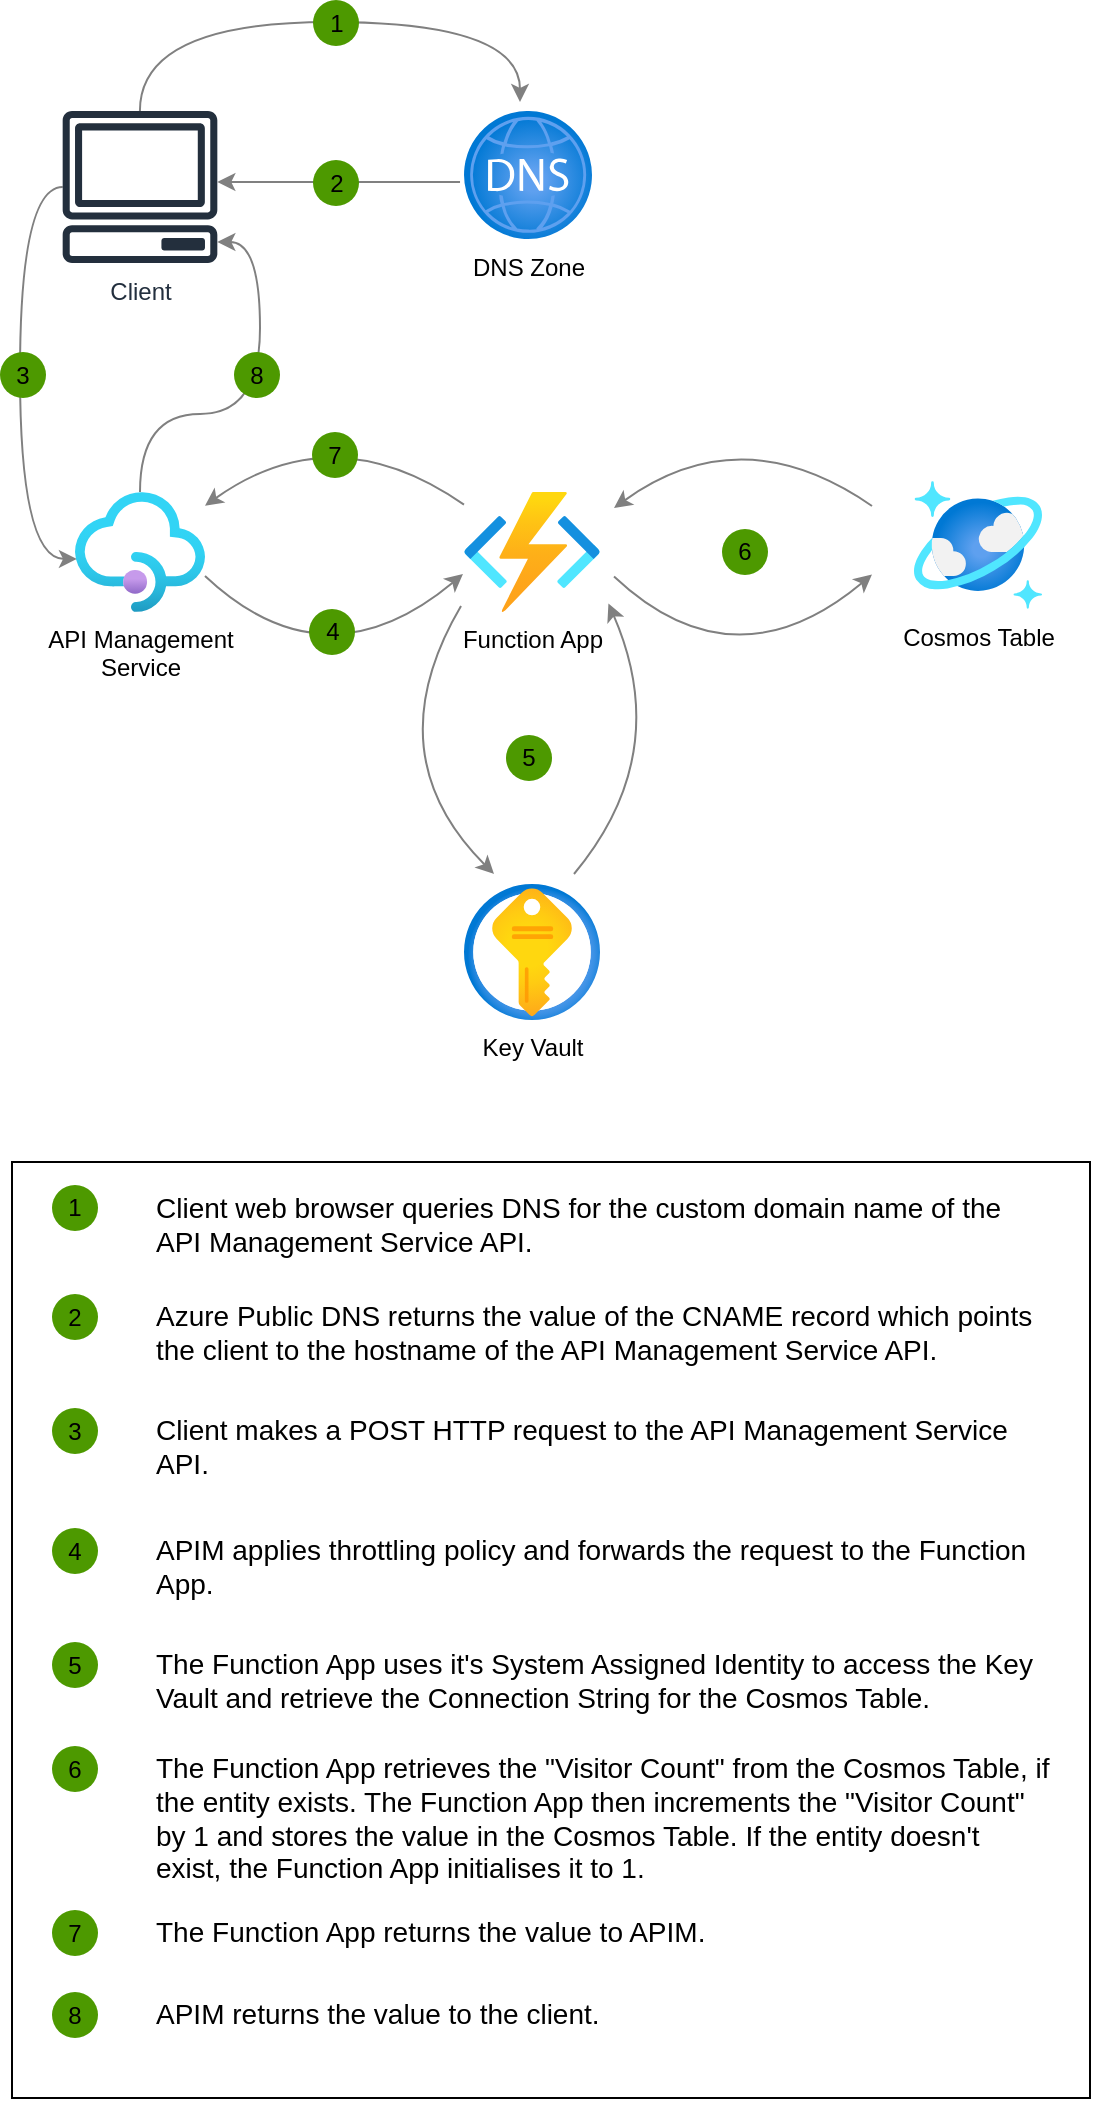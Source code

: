 <mxfile version="24.3.1" type="github">
  <diagram id="WI9T0HZ2pTsCkuznbFz-" name="Page-1">
    <mxGraphModel dx="1674" dy="939" grid="1" gridSize="10" guides="1" tooltips="1" connect="1" arrows="1" fold="1" page="1" pageScale="1" pageWidth="827" pageHeight="1169" math="0" shadow="0">
      <root>
        <mxCell id="0" />
        <mxCell id="1" parent="0" />
        <mxCell id="55kkj2fP2kc5KDoWpac7-28" value="" style="group" vertex="1" connectable="0" parent="1">
          <mxGeometry x="144" y="656" width="539" height="468" as="geometry" />
        </mxCell>
        <mxCell id="qhazRgXepDI2F2iA60wV-1" value="" style="rounded=0;whiteSpace=wrap;html=1;fontSize=22;labelBackgroundColor=none;" parent="55kkj2fP2kc5KDoWpac7-28" vertex="1">
          <mxGeometry width="539" height="468" as="geometry" />
        </mxCell>
        <mxCell id="55kkj2fP2kc5KDoWpac7-20" value="" style="group" vertex="1" connectable="0" parent="55kkj2fP2kc5KDoWpac7-28">
          <mxGeometry x="20" y="11.5" width="498.5" height="36.5" as="geometry" />
        </mxCell>
        <mxCell id="qhazRgXepDI2F2iA60wV-11" value="&lt;span&gt;Client web browser queries DNS for the custom domain name of the API Management Service API.&lt;/span&gt;" style="text;html=1;align=left;verticalAlign=top;spacingTop=-4;fontSize=14;labelBackgroundColor=none;whiteSpace=wrap;" parent="55kkj2fP2kc5KDoWpac7-20" vertex="1">
          <mxGeometry x="49.5" width="449" height="36.5" as="geometry" />
        </mxCell>
        <mxCell id="qhazRgXepDI2F2iA60wV-22" value="1" style="ellipse;whiteSpace=wrap;html=1;aspect=fixed;fillColor=#4D9900;strokeColor=none;labelBackgroundColor=none;" parent="55kkj2fP2kc5KDoWpac7-20" vertex="1">
          <mxGeometry width="23" height="23" as="geometry" />
        </mxCell>
        <mxCell id="55kkj2fP2kc5KDoWpac7-21" value="" style="group" vertex="1" connectable="0" parent="55kkj2fP2kc5KDoWpac7-28">
          <mxGeometry x="20" y="66" width="499.5" height="43.5" as="geometry" />
        </mxCell>
        <mxCell id="qhazRgXepDI2F2iA60wV-12" value="&lt;span&gt;Azure Public DNS returns the value of the CNAME record which points the client to the hostname of the API Management Service API.&lt;/span&gt;" style="text;html=1;align=left;verticalAlign=top;spacingTop=-4;fontSize=14;labelBackgroundColor=none;whiteSpace=wrap;" parent="55kkj2fP2kc5KDoWpac7-21" vertex="1">
          <mxGeometry x="49.5" width="450" height="43.5" as="geometry" />
        </mxCell>
        <mxCell id="qhazRgXepDI2F2iA60wV-23" value="2" style="ellipse;whiteSpace=wrap;html=1;aspect=fixed;fillColor=#4D9900;strokeColor=none;labelBackgroundColor=none;" parent="55kkj2fP2kc5KDoWpac7-21" vertex="1">
          <mxGeometry width="23" height="23" as="geometry" />
        </mxCell>
        <mxCell id="55kkj2fP2kc5KDoWpac7-22" value="" style="group" vertex="1" connectable="0" parent="55kkj2fP2kc5KDoWpac7-28">
          <mxGeometry x="20" y="123" width="499.5" height="45.5" as="geometry" />
        </mxCell>
        <mxCell id="qhazRgXepDI2F2iA60wV-13" value="&lt;span&gt;Client makes a POST HTTP request to the API Management Service API.&lt;/span&gt;" style="text;html=1;align=left;verticalAlign=top;spacingTop=-4;fontSize=14;labelBackgroundColor=none;whiteSpace=wrap;" parent="55kkj2fP2kc5KDoWpac7-22" vertex="1">
          <mxGeometry x="49.5" width="450" height="45.5" as="geometry" />
        </mxCell>
        <mxCell id="qhazRgXepDI2F2iA60wV-24" value="3" style="ellipse;whiteSpace=wrap;html=1;aspect=fixed;fillColor=#4D9900;strokeColor=none;labelBackgroundColor=none;" parent="55kkj2fP2kc5KDoWpac7-22" vertex="1">
          <mxGeometry width="23" height="23" as="geometry" />
        </mxCell>
        <mxCell id="55kkj2fP2kc5KDoWpac7-23" value="" style="group" vertex="1" connectable="0" parent="55kkj2fP2kc5KDoWpac7-28">
          <mxGeometry x="20" y="183" width="499.5" height="41" as="geometry" />
        </mxCell>
        <mxCell id="qhazRgXepDI2F2iA60wV-14" value="&lt;span&gt;APIM applies throttling policy and forwards the request to the Function App.&lt;/span&gt;" style="text;html=1;align=left;verticalAlign=top;spacingTop=-4;fontSize=14;labelBackgroundColor=none;whiteSpace=wrap;" parent="55kkj2fP2kc5KDoWpac7-23" vertex="1">
          <mxGeometry x="49.5" width="450" height="41" as="geometry" />
        </mxCell>
        <mxCell id="qhazRgXepDI2F2iA60wV-25" value="4" style="ellipse;whiteSpace=wrap;html=1;aspect=fixed;fillColor=#4D9900;strokeColor=none;labelBackgroundColor=none;" parent="55kkj2fP2kc5KDoWpac7-23" vertex="1">
          <mxGeometry width="23" height="23" as="geometry" />
        </mxCell>
        <mxCell id="55kkj2fP2kc5KDoWpac7-24" value="" style="group" vertex="1" connectable="0" parent="55kkj2fP2kc5KDoWpac7-28">
          <mxGeometry x="20" y="240" width="498.5" height="42.5" as="geometry" />
        </mxCell>
        <mxCell id="qhazRgXepDI2F2iA60wV-15" value="&lt;span&gt;The Function App uses it&#39;s System Assigned Identity to access the Key Vault and retrieve the Connection String for the Cosmos Table.&lt;/span&gt;" style="text;html=1;align=left;verticalAlign=top;spacingTop=-4;fontSize=14;labelBackgroundColor=none;whiteSpace=wrap;" parent="55kkj2fP2kc5KDoWpac7-24" vertex="1">
          <mxGeometry x="49.5" width="449" height="42.5" as="geometry" />
        </mxCell>
        <mxCell id="qhazRgXepDI2F2iA60wV-26" value="5" style="ellipse;whiteSpace=wrap;html=1;aspect=fixed;fillColor=#4D9900;strokeColor=none;labelBackgroundColor=none;" parent="55kkj2fP2kc5KDoWpac7-24" vertex="1">
          <mxGeometry width="23" height="23" as="geometry" />
        </mxCell>
        <mxCell id="55kkj2fP2kc5KDoWpac7-25" value="" style="group" vertex="1" connectable="0" parent="55kkj2fP2kc5KDoWpac7-28">
          <mxGeometry x="20" y="292" width="499.5" height="79.5" as="geometry" />
        </mxCell>
        <mxCell id="qhazRgXepDI2F2iA60wV-16" value="&lt;span&gt;The Function App retrieves the &quot;Visitor Count&quot; from the Cosmos Table, if the entity exists. The Function App then increments the &quot;Visitor Count&quot; by 1 and stores the value in the Cosmos Table. If the entity doesn&#39;t exist, the Function App initialises it to 1.&lt;/span&gt;" style="text;html=1;align=left;verticalAlign=top;spacingTop=-4;fontSize=14;labelBackgroundColor=none;whiteSpace=wrap;" parent="55kkj2fP2kc5KDoWpac7-25" vertex="1">
          <mxGeometry x="49.5" width="450" height="79.5" as="geometry" />
        </mxCell>
        <mxCell id="qhazRgXepDI2F2iA60wV-27" value="6" style="ellipse;whiteSpace=wrap;html=1;aspect=fixed;fillColor=#4D9900;strokeColor=none;labelBackgroundColor=none;" parent="55kkj2fP2kc5KDoWpac7-25" vertex="1">
          <mxGeometry width="23" height="23" as="geometry" />
        </mxCell>
        <mxCell id="55kkj2fP2kc5KDoWpac7-26" value="" style="group" vertex="1" connectable="0" parent="55kkj2fP2kc5KDoWpac7-28">
          <mxGeometry x="20" y="374" width="498.5" height="30" as="geometry" />
        </mxCell>
        <mxCell id="qhazRgXepDI2F2iA60wV-17" value="&lt;span&gt;The Function App returns the value to APIM.&lt;/span&gt;" style="text;html=1;align=left;verticalAlign=top;spacingTop=-4;fontSize=14;labelBackgroundColor=none;whiteSpace=wrap;" parent="55kkj2fP2kc5KDoWpac7-26" vertex="1">
          <mxGeometry x="49.5" width="449" height="30" as="geometry" />
        </mxCell>
        <mxCell id="qhazRgXepDI2F2iA60wV-28" value="7" style="ellipse;whiteSpace=wrap;html=1;aspect=fixed;fillColor=#4D9900;strokeColor=none;labelBackgroundColor=none;" parent="55kkj2fP2kc5KDoWpac7-26" vertex="1">
          <mxGeometry width="23" height="23" as="geometry" />
        </mxCell>
        <mxCell id="55kkj2fP2kc5KDoWpac7-27" value="" style="group" vertex="1" connectable="0" parent="55kkj2fP2kc5KDoWpac7-28">
          <mxGeometry x="20" y="415" width="498.5" height="30" as="geometry" />
        </mxCell>
        <mxCell id="55kkj2fP2kc5KDoWpac7-18" value="&lt;span&gt;APIM returns the value to the client.&lt;/span&gt;" style="text;html=1;align=left;verticalAlign=top;spacingTop=-4;fontSize=14;labelBackgroundColor=none;whiteSpace=wrap;" vertex="1" parent="55kkj2fP2kc5KDoWpac7-27">
          <mxGeometry x="49.5" width="449" height="30" as="geometry" />
        </mxCell>
        <mxCell id="55kkj2fP2kc5KDoWpac7-19" value="8" style="ellipse;whiteSpace=wrap;html=1;aspect=fixed;fillColor=#4D9900;strokeColor=none;labelBackgroundColor=none;" vertex="1" parent="55kkj2fP2kc5KDoWpac7-27">
          <mxGeometry width="23" height="23" as="geometry" />
        </mxCell>
        <mxCell id="55kkj2fP2kc5KDoWpac7-29" value="" style="group" vertex="1" connectable="0" parent="1">
          <mxGeometry x="138" y="75" width="521" height="510" as="geometry" />
        </mxCell>
        <mxCell id="AcxdMaKK0mU5kZiv2lnr-41" style="edgeStyle=elbowEdgeStyle;rounded=0;orthogonalLoop=1;jettySize=auto;elbow=vertical;html=1;strokeColor=#808080;exitX=-0.031;exitY=0.555;exitDx=0;exitDy=0;exitPerimeter=0;" parent="55kkj2fP2kc5KDoWpac7-29" edge="1" target="55kkj2fP2kc5KDoWpac7-1" source="juHsk3jinzTreZJwjGsc-8">
          <mxGeometry relative="1" as="geometry">
            <mxPoint x="174.5" y="283" as="sourcePoint" />
            <mxPoint x="389.5" y="283" as="targetPoint" />
          </mxGeometry>
        </mxCell>
        <mxCell id="AcxdMaKK0mU5kZiv2lnr-48" style="rounded=0;orthogonalLoop=1;jettySize=auto;elbow=vertical;html=1;strokeColor=#808080;curved=1;" parent="55kkj2fP2kc5KDoWpac7-29" edge="1" target="juHsk3jinzTreZJwjGsc-9" source="juHsk3jinzTreZJwjGsc-5">
          <mxGeometry relative="1" as="geometry">
            <mxPoint x="242.098" y="199" as="sourcePoint" />
            <mxPoint x="108.66" y="268.76" as="targetPoint" />
            <Array as="points">
              <mxPoint x="167" y="207" />
            </Array>
          </mxGeometry>
        </mxCell>
        <mxCell id="AcxdMaKK0mU5kZiv2lnr-42" style="edgeStyle=orthogonalEdgeStyle;rounded=0;orthogonalLoop=1;jettySize=auto;elbow=vertical;html=1;strokeColor=#808080;curved=1;" parent="55kkj2fP2kc5KDoWpac7-29" source="55kkj2fP2kc5KDoWpac7-1" edge="1">
          <mxGeometry relative="1" as="geometry">
            <mxPoint x="260" y="51" as="targetPoint" />
            <Array as="points">
              <mxPoint x="70" y="11" />
              <mxPoint x="260" y="11" />
            </Array>
          </mxGeometry>
        </mxCell>
        <mxCell id="AcxdMaKK0mU5kZiv2lnr-43" style="edgeStyle=elbowEdgeStyle;rounded=0;orthogonalLoop=1;jettySize=auto;elbow=vertical;html=1;strokeColor=#808080;entryX=0.015;entryY=0.558;entryDx=0;entryDy=0;entryPerimeter=0;curved=1;" parent="55kkj2fP2kc5KDoWpac7-29" target="juHsk3jinzTreZJwjGsc-9" edge="1" source="55kkj2fP2kc5KDoWpac7-1">
          <mxGeometry relative="1" as="geometry">
            <mxPoint x="200" y="294.5" as="sourcePoint" />
            <mxPoint x="200" y="519.25" as="targetPoint" />
            <Array as="points">
              <mxPoint x="10" y="171" />
            </Array>
          </mxGeometry>
        </mxCell>
        <mxCell id="RLjyjs_sm2IHfBNOWAbh-1" value="3" style="ellipse;whiteSpace=wrap;html=1;aspect=fixed;fillColor=#4D9900;strokeColor=none;labelBackgroundColor=none;" parent="55kkj2fP2kc5KDoWpac7-29" vertex="1">
          <mxGeometry y="176" width="23" height="23" as="geometry" />
        </mxCell>
        <mxCell id="RLjyjs_sm2IHfBNOWAbh-3" value="1" style="ellipse;whiteSpace=wrap;html=1;aspect=fixed;fillColor=#4D9900;strokeColor=none;labelBackgroundColor=none;" parent="55kkj2fP2kc5KDoWpac7-29" vertex="1">
          <mxGeometry x="156.5" width="23" height="23" as="geometry" />
        </mxCell>
        <mxCell id="RLjyjs_sm2IHfBNOWAbh-4" value="2" style="ellipse;whiteSpace=wrap;html=1;aspect=fixed;fillColor=#4D9900;strokeColor=none;labelBackgroundColor=none;" parent="55kkj2fP2kc5KDoWpac7-29" vertex="1">
          <mxGeometry x="156.5" y="80" width="23" height="23" as="geometry" />
        </mxCell>
        <mxCell id="juHsk3jinzTreZJwjGsc-5" value="Function App" style="image;aspect=fixed;html=1;points=[];align=center;fontSize=12;image=img/lib/azure2/compute/Function_Apps.svg;" parent="55kkj2fP2kc5KDoWpac7-29" vertex="1">
          <mxGeometry x="232" y="246" width="68" height="60" as="geometry" />
        </mxCell>
        <mxCell id="juHsk3jinzTreZJwjGsc-6" value="Cosmos Table" style="image;aspect=fixed;html=1;points=[];align=center;fontSize=12;image=img/lib/azure2/databases/Azure_Cosmos_DB.svg;" parent="55kkj2fP2kc5KDoWpac7-29" vertex="1">
          <mxGeometry x="457" y="240.5" width="64" height="64" as="geometry" />
        </mxCell>
        <mxCell id="juHsk3jinzTreZJwjGsc-7" value="Key Vault" style="image;aspect=fixed;html=1;points=[];align=center;fontSize=12;image=img/lib/azure2/security/Key_Vaults.svg;" parent="55kkj2fP2kc5KDoWpac7-29" vertex="1">
          <mxGeometry x="232" y="442" width="68" height="68" as="geometry" />
        </mxCell>
        <mxCell id="juHsk3jinzTreZJwjGsc-8" value="DNS Zone" style="image;aspect=fixed;html=1;points=[];align=center;fontSize=12;image=img/lib/azure2/networking/DNS_Zones.svg;" parent="55kkj2fP2kc5KDoWpac7-29" vertex="1">
          <mxGeometry x="232" y="55.5" width="64" height="64" as="geometry" />
        </mxCell>
        <mxCell id="55kkj2fP2kc5KDoWpac7-5" style="edgeStyle=orthogonalEdgeStyle;rounded=0;orthogonalLoop=1;jettySize=auto;html=1;curved=1;strokeColor=#808080;" edge="1" parent="55kkj2fP2kc5KDoWpac7-29" source="juHsk3jinzTreZJwjGsc-9" target="55kkj2fP2kc5KDoWpac7-1">
          <mxGeometry relative="1" as="geometry">
            <Array as="points">
              <mxPoint x="70" y="207" />
              <mxPoint x="130" y="207" />
              <mxPoint x="130" y="121" />
            </Array>
          </mxGeometry>
        </mxCell>
        <mxCell id="juHsk3jinzTreZJwjGsc-9" value="API Management&lt;div&gt;Service&lt;/div&gt;" style="image;aspect=fixed;html=1;points=[];align=center;fontSize=12;image=img/lib/azure2/app_services/API_Management_Services.svg;" parent="55kkj2fP2kc5KDoWpac7-29" vertex="1">
          <mxGeometry x="37.5" y="246" width="65" height="60" as="geometry" />
        </mxCell>
        <mxCell id="55kkj2fP2kc5KDoWpac7-1" value="Client" style="sketch=0;outlineConnect=0;fontColor=#232F3E;gradientColor=none;fillColor=#232F3D;strokeColor=none;dashed=0;verticalLabelPosition=bottom;verticalAlign=top;align=center;html=1;fontSize=12;fontStyle=0;aspect=fixed;pointerEvents=1;shape=mxgraph.aws4.client;" vertex="1" parent="55kkj2fP2kc5KDoWpac7-29">
          <mxGeometry x="31" y="55.5" width="78" height="76" as="geometry" />
        </mxCell>
        <mxCell id="55kkj2fP2kc5KDoWpac7-8" style="rounded=0;orthogonalLoop=1;jettySize=auto;elbow=vertical;html=1;strokeColor=#808080;curved=1;" edge="1" parent="55kkj2fP2kc5KDoWpac7-29">
          <mxGeometry relative="1" as="geometry">
            <mxPoint x="102.5" y="288" as="sourcePoint" />
            <mxPoint x="231.5" y="287" as="targetPoint" />
            <Array as="points">
              <mxPoint x="162.5" y="344.5" />
            </Array>
          </mxGeometry>
        </mxCell>
        <mxCell id="RLjyjs_sm2IHfBNOWAbh-5" value="4" style="ellipse;whiteSpace=wrap;html=1;aspect=fixed;fillColor=#4D9900;strokeColor=none;labelBackgroundColor=none;" parent="55kkj2fP2kc5KDoWpac7-29" vertex="1">
          <mxGeometry x="154.5" y="304.5" width="23" height="23" as="geometry" />
        </mxCell>
        <mxCell id="55kkj2fP2kc5KDoWpac7-10" style="rounded=0;orthogonalLoop=1;jettySize=auto;elbow=vertical;html=1;strokeColor=#808080;entryX=1.062;entryY=0.929;entryDx=0;entryDy=0;entryPerimeter=0;curved=1;" edge="1" parent="55kkj2fP2kc5KDoWpac7-29" target="juHsk3jinzTreZJwjGsc-5">
          <mxGeometry relative="1" as="geometry">
            <mxPoint x="287" y="437" as="sourcePoint" />
            <mxPoint x="274" y="307" as="targetPoint" />
            <Array as="points">
              <mxPoint x="337" y="377" />
            </Array>
          </mxGeometry>
        </mxCell>
        <mxCell id="AcxdMaKK0mU5kZiv2lnr-47" style="rounded=0;orthogonalLoop=1;jettySize=auto;elbow=vertical;html=1;strokeColor=#808080;exitX=-0.022;exitY=0.95;exitDx=0;exitDy=0;exitPerimeter=0;curved=1;" parent="55kkj2fP2kc5KDoWpac7-29" edge="1" source="juHsk3jinzTreZJwjGsc-5">
          <mxGeometry relative="1" as="geometry">
            <mxPoint x="347" y="337.5" as="sourcePoint" />
            <mxPoint x="247" y="437" as="targetPoint" />
            <Array as="points">
              <mxPoint x="187" y="377" />
            </Array>
          </mxGeometry>
        </mxCell>
        <mxCell id="RLjyjs_sm2IHfBNOWAbh-6" value="5" style="ellipse;whiteSpace=wrap;html=1;aspect=fixed;fillColor=#4D9900;strokeColor=none;labelBackgroundColor=none;" parent="55kkj2fP2kc5KDoWpac7-29" vertex="1">
          <mxGeometry x="253" y="367.5" width="23" height="23" as="geometry" />
        </mxCell>
        <mxCell id="55kkj2fP2kc5KDoWpac7-12" style="rounded=0;orthogonalLoop=1;jettySize=auto;elbow=vertical;html=1;strokeColor=#808080;curved=1;" edge="1" parent="55kkj2fP2kc5KDoWpac7-29">
          <mxGeometry relative="1" as="geometry">
            <mxPoint x="436" y="253" as="sourcePoint" />
            <mxPoint x="307" y="254" as="targetPoint" />
            <Array as="points">
              <mxPoint x="371" y="208" />
            </Array>
          </mxGeometry>
        </mxCell>
        <mxCell id="55kkj2fP2kc5KDoWpac7-13" style="rounded=0;orthogonalLoop=1;jettySize=auto;elbow=vertical;html=1;strokeColor=#808080;curved=1;" edge="1" parent="55kkj2fP2kc5KDoWpac7-29">
          <mxGeometry relative="1" as="geometry">
            <mxPoint x="307" y="288.25" as="sourcePoint" />
            <mxPoint x="436" y="287.25" as="targetPoint" />
            <Array as="points">
              <mxPoint x="367" y="344.75" />
            </Array>
          </mxGeometry>
        </mxCell>
        <mxCell id="RLjyjs_sm2IHfBNOWAbh-11" value="7" style="ellipse;whiteSpace=wrap;html=1;aspect=fixed;fillColor=#4D9900;strokeColor=none;labelBackgroundColor=none;" parent="55kkj2fP2kc5KDoWpac7-29" vertex="1">
          <mxGeometry x="156" y="216" width="23" height="23" as="geometry" />
        </mxCell>
        <mxCell id="RLjyjs_sm2IHfBNOWAbh-10" value="6" style="ellipse;whiteSpace=wrap;html=1;aspect=fixed;fillColor=#4D9900;strokeColor=none;labelBackgroundColor=none;" parent="55kkj2fP2kc5KDoWpac7-29" vertex="1">
          <mxGeometry x="361" y="264.5" width="23" height="23" as="geometry" />
        </mxCell>
        <mxCell id="55kkj2fP2kc5KDoWpac7-14" value="8" style="ellipse;whiteSpace=wrap;html=1;aspect=fixed;fillColor=#4D9900;strokeColor=none;labelBackgroundColor=none;" vertex="1" parent="55kkj2fP2kc5KDoWpac7-29">
          <mxGeometry x="117" y="176" width="23" height="23" as="geometry" />
        </mxCell>
      </root>
    </mxGraphModel>
  </diagram>
</mxfile>
